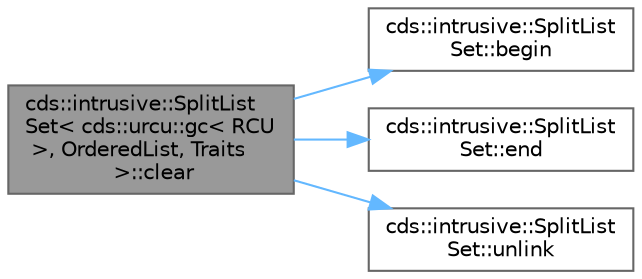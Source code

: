 digraph "cds::intrusive::SplitListSet&lt; cds::urcu::gc&lt; RCU &gt;, OrderedList, Traits &gt;::clear"
{
 // LATEX_PDF_SIZE
  bgcolor="transparent";
  edge [fontname=Helvetica,fontsize=10,labelfontname=Helvetica,labelfontsize=10];
  node [fontname=Helvetica,fontsize=10,shape=box,height=0.2,width=0.4];
  rankdir="LR";
  Node1 [id="Node000001",label="cds::intrusive::SplitList\lSet\< cds::urcu::gc\< RCU\l \>, OrderedList, Traits\l \>::clear",height=0.2,width=0.4,color="gray40", fillcolor="grey60", style="filled", fontcolor="black",tooltip="Clears the set (not atomic)"];
  Node1 -> Node2 [id="edge1_Node000001_Node000002",color="steelblue1",style="solid",tooltip=" "];
  Node2 [id="Node000002",label="cds::intrusive::SplitList\lSet::begin",height=0.2,width=0.4,color="grey40", fillcolor="white", style="filled",URL="$classcds_1_1intrusive_1_1_split_list_set.html#ae9f775376add33a1d7d2b82463670a55",tooltip="Returns a forward iterator addressing the first element in a split-list"];
  Node1 -> Node3 [id="edge2_Node000001_Node000003",color="steelblue1",style="solid",tooltip=" "];
  Node3 [id="Node000003",label="cds::intrusive::SplitList\lSet::end",height=0.2,width=0.4,color="grey40", fillcolor="white", style="filled",URL="$classcds_1_1intrusive_1_1_split_list_set.html#a4f5c1a7fb52b15cea10bbaa04c926517",tooltip="Returns an iterator that addresses the location succeeding the last element in a split-list"];
  Node1 -> Node4 [id="edge3_Node000001_Node000004",color="steelblue1",style="solid",tooltip=" "];
  Node4 [id="Node000004",label="cds::intrusive::SplitList\lSet::unlink",height=0.2,width=0.4,color="grey40", fillcolor="white", style="filled",URL="$classcds_1_1intrusive_1_1_split_list_set.html#a0a4e3d7523dc3b7b2d1a0ac73fec4c3e",tooltip="Unlinks the item val from the set"];
}
